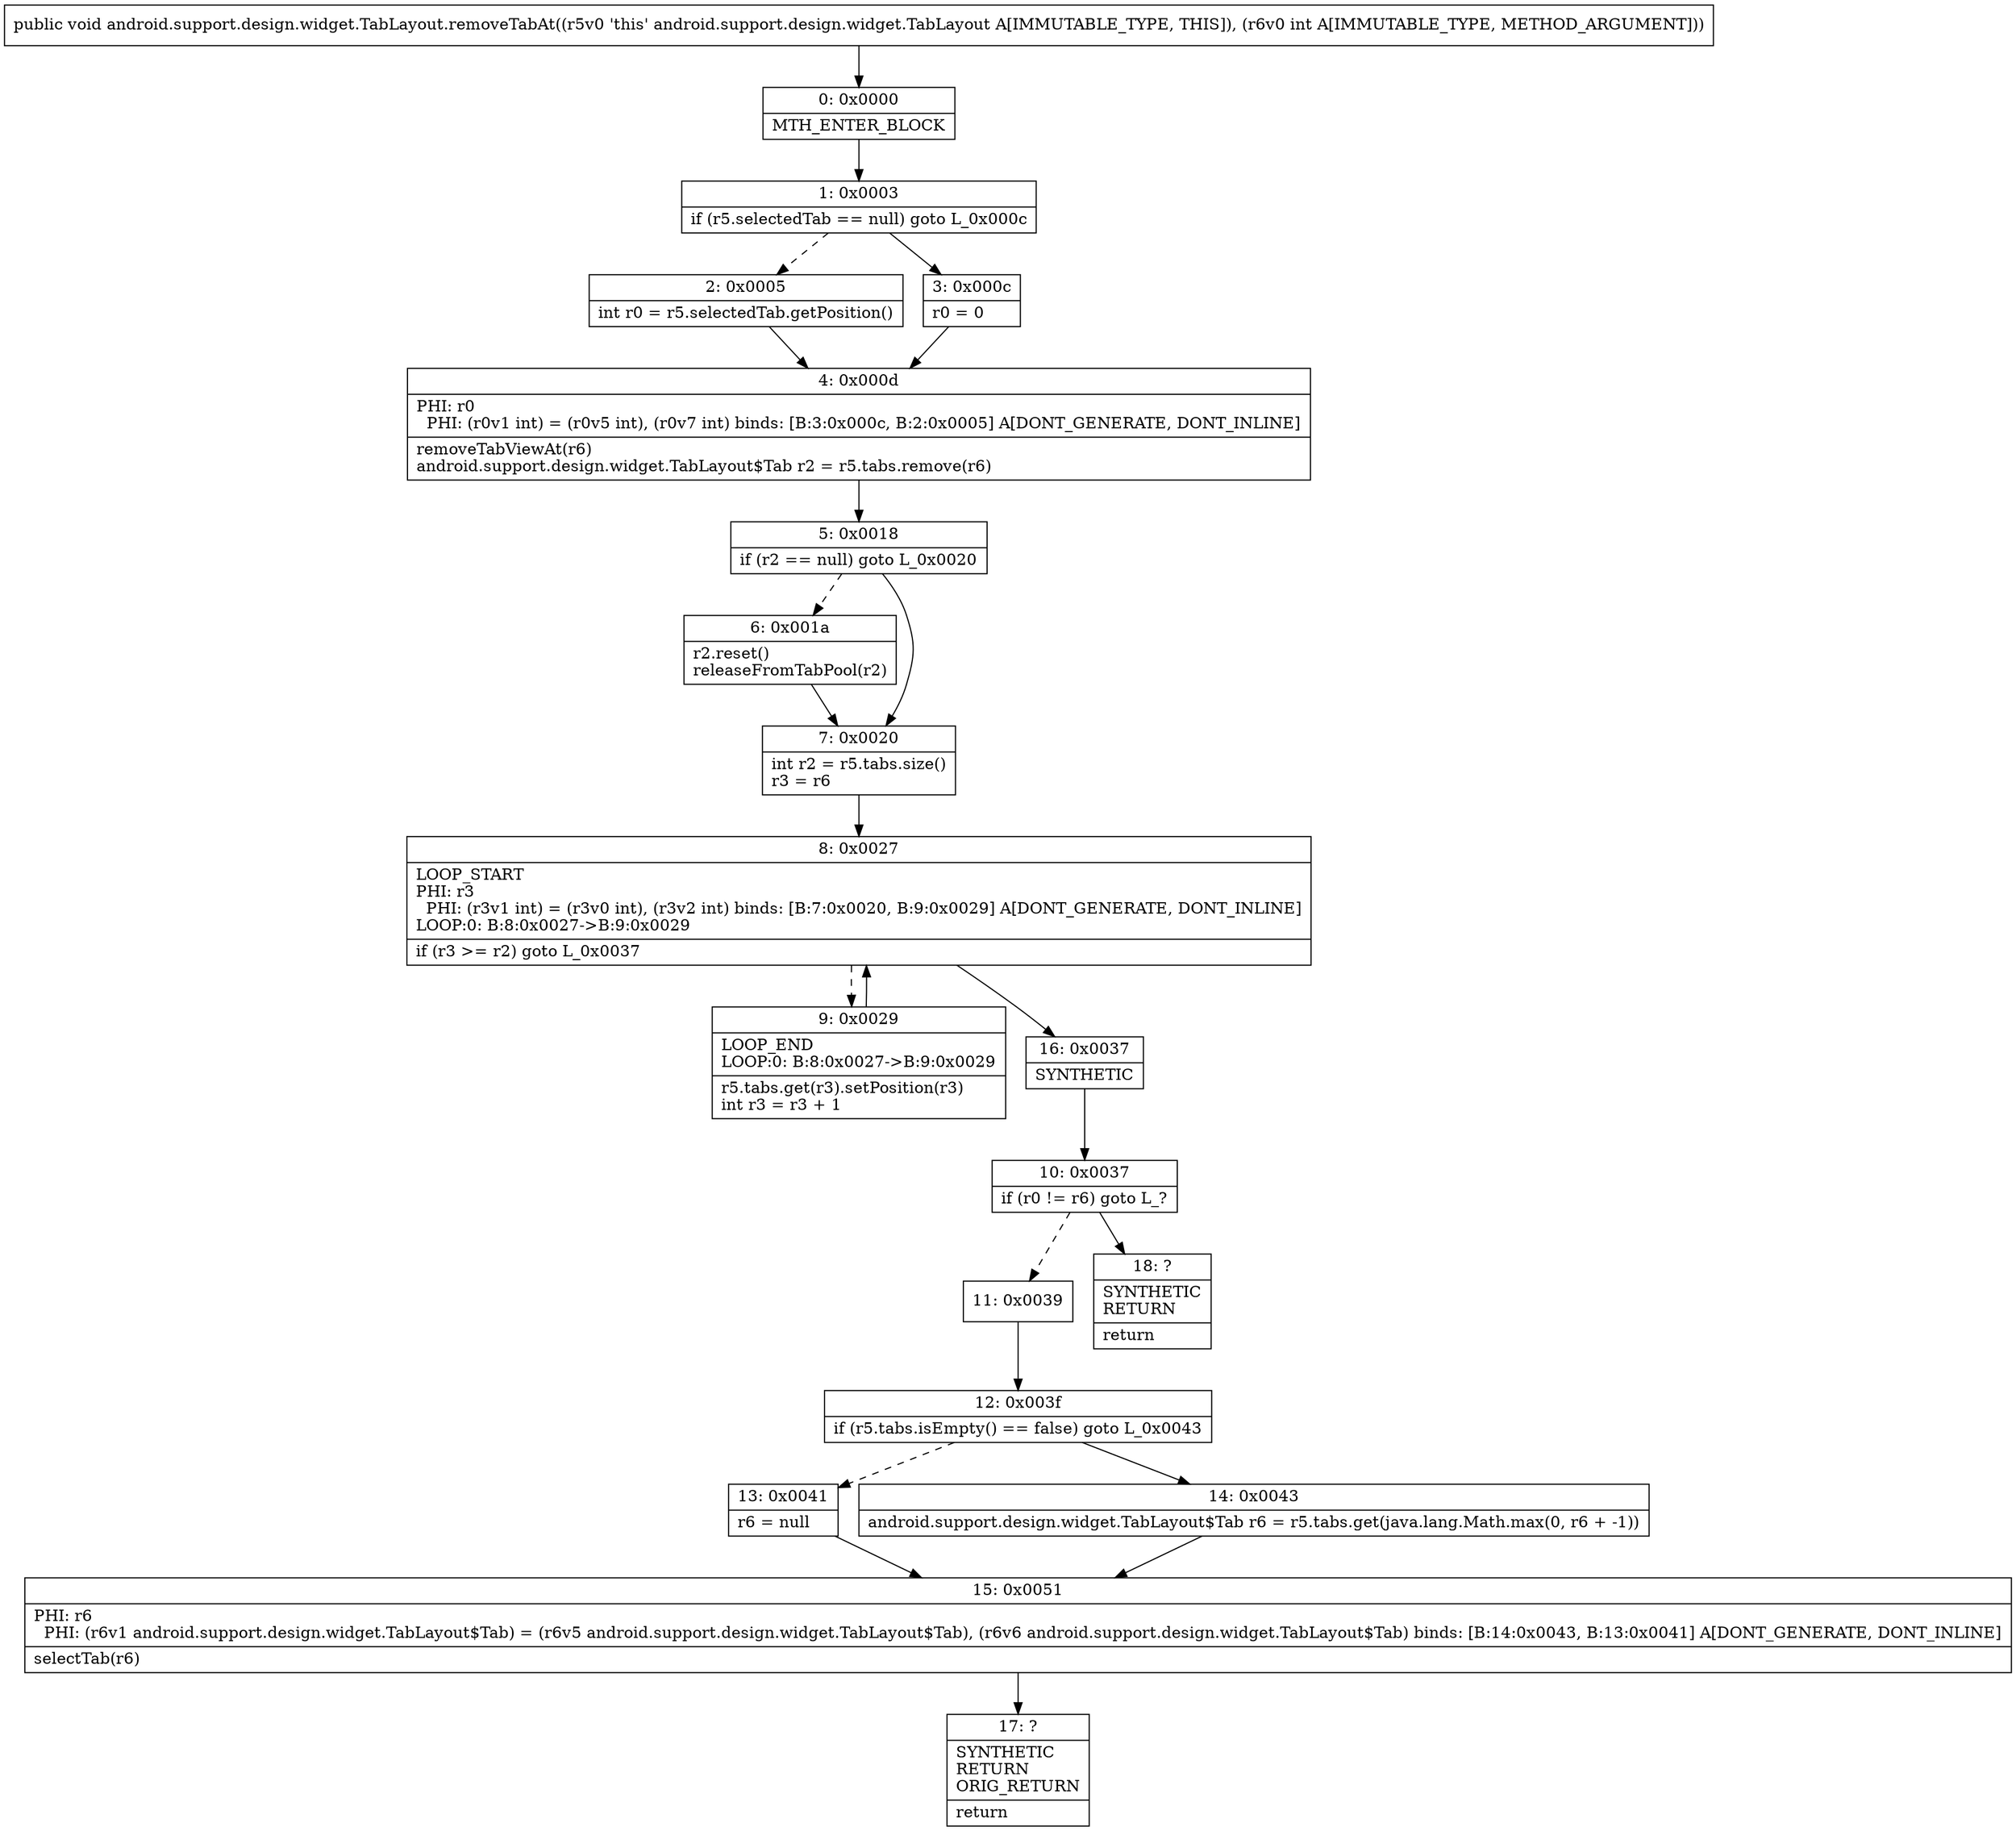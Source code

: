 digraph "CFG forandroid.support.design.widget.TabLayout.removeTabAt(I)V" {
Node_0 [shape=record,label="{0\:\ 0x0000|MTH_ENTER_BLOCK\l}"];
Node_1 [shape=record,label="{1\:\ 0x0003|if (r5.selectedTab == null) goto L_0x000c\l}"];
Node_2 [shape=record,label="{2\:\ 0x0005|int r0 = r5.selectedTab.getPosition()\l}"];
Node_3 [shape=record,label="{3\:\ 0x000c|r0 = 0\l}"];
Node_4 [shape=record,label="{4\:\ 0x000d|PHI: r0 \l  PHI: (r0v1 int) = (r0v5 int), (r0v7 int) binds: [B:3:0x000c, B:2:0x0005] A[DONT_GENERATE, DONT_INLINE]\l|removeTabViewAt(r6)\landroid.support.design.widget.TabLayout$Tab r2 = r5.tabs.remove(r6)\l}"];
Node_5 [shape=record,label="{5\:\ 0x0018|if (r2 == null) goto L_0x0020\l}"];
Node_6 [shape=record,label="{6\:\ 0x001a|r2.reset()\lreleaseFromTabPool(r2)\l}"];
Node_7 [shape=record,label="{7\:\ 0x0020|int r2 = r5.tabs.size()\lr3 = r6\l}"];
Node_8 [shape=record,label="{8\:\ 0x0027|LOOP_START\lPHI: r3 \l  PHI: (r3v1 int) = (r3v0 int), (r3v2 int) binds: [B:7:0x0020, B:9:0x0029] A[DONT_GENERATE, DONT_INLINE]\lLOOP:0: B:8:0x0027\-\>B:9:0x0029\l|if (r3 \>= r2) goto L_0x0037\l}"];
Node_9 [shape=record,label="{9\:\ 0x0029|LOOP_END\lLOOP:0: B:8:0x0027\-\>B:9:0x0029\l|r5.tabs.get(r3).setPosition(r3)\lint r3 = r3 + 1\l}"];
Node_10 [shape=record,label="{10\:\ 0x0037|if (r0 != r6) goto L_?\l}"];
Node_11 [shape=record,label="{11\:\ 0x0039}"];
Node_12 [shape=record,label="{12\:\ 0x003f|if (r5.tabs.isEmpty() == false) goto L_0x0043\l}"];
Node_13 [shape=record,label="{13\:\ 0x0041|r6 = null\l}"];
Node_14 [shape=record,label="{14\:\ 0x0043|android.support.design.widget.TabLayout$Tab r6 = r5.tabs.get(java.lang.Math.max(0, r6 + \-1))\l}"];
Node_15 [shape=record,label="{15\:\ 0x0051|PHI: r6 \l  PHI: (r6v1 android.support.design.widget.TabLayout$Tab) = (r6v5 android.support.design.widget.TabLayout$Tab), (r6v6 android.support.design.widget.TabLayout$Tab) binds: [B:14:0x0043, B:13:0x0041] A[DONT_GENERATE, DONT_INLINE]\l|selectTab(r6)\l}"];
Node_16 [shape=record,label="{16\:\ 0x0037|SYNTHETIC\l}"];
Node_17 [shape=record,label="{17\:\ ?|SYNTHETIC\lRETURN\lORIG_RETURN\l|return\l}"];
Node_18 [shape=record,label="{18\:\ ?|SYNTHETIC\lRETURN\l|return\l}"];
MethodNode[shape=record,label="{public void android.support.design.widget.TabLayout.removeTabAt((r5v0 'this' android.support.design.widget.TabLayout A[IMMUTABLE_TYPE, THIS]), (r6v0 int A[IMMUTABLE_TYPE, METHOD_ARGUMENT])) }"];
MethodNode -> Node_0;
Node_0 -> Node_1;
Node_1 -> Node_2[style=dashed];
Node_1 -> Node_3;
Node_2 -> Node_4;
Node_3 -> Node_4;
Node_4 -> Node_5;
Node_5 -> Node_6[style=dashed];
Node_5 -> Node_7;
Node_6 -> Node_7;
Node_7 -> Node_8;
Node_8 -> Node_9[style=dashed];
Node_8 -> Node_16;
Node_9 -> Node_8;
Node_10 -> Node_11[style=dashed];
Node_10 -> Node_18;
Node_11 -> Node_12;
Node_12 -> Node_13[style=dashed];
Node_12 -> Node_14;
Node_13 -> Node_15;
Node_14 -> Node_15;
Node_15 -> Node_17;
Node_16 -> Node_10;
}

